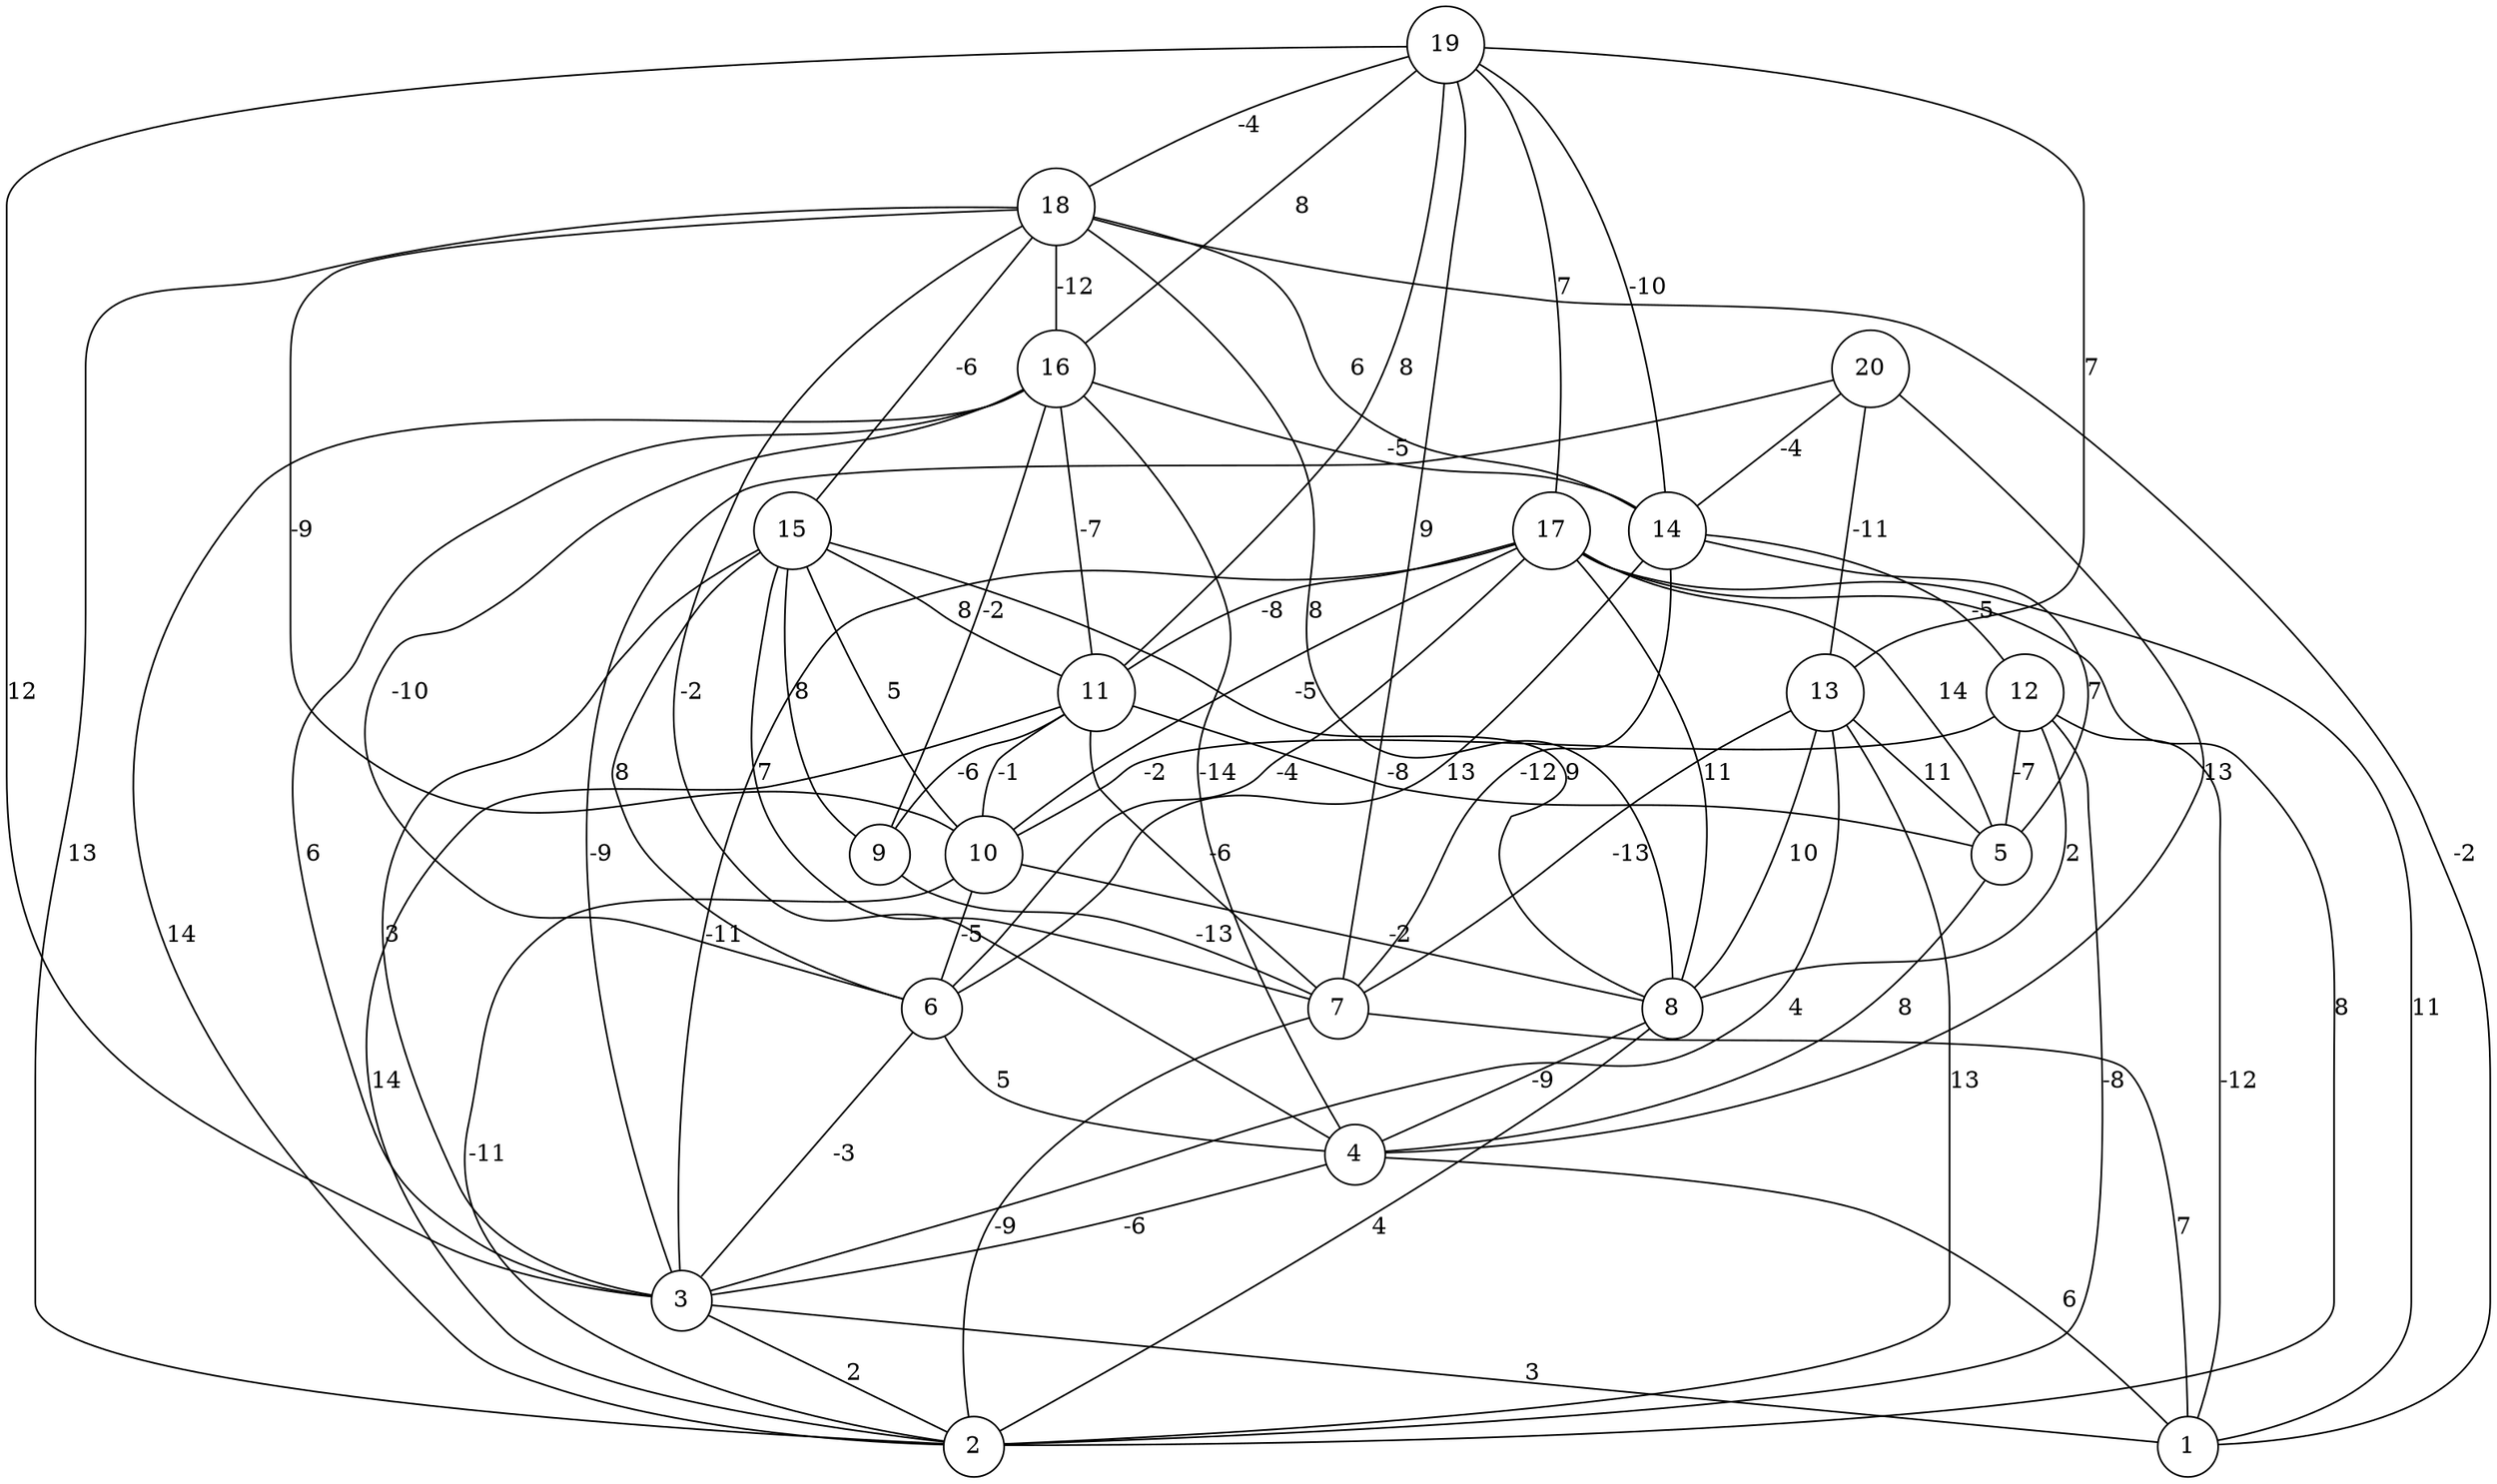 graph { 
	 fontname="Helvetica,Arial,sans-serif" 
	 node [shape = circle]; 
	 20 -- 3 [label = "-9"];
	 20 -- 4 [label = "13"];
	 20 -- 13 [label = "-11"];
	 20 -- 14 [label = "-4"];
	 19 -- 3 [label = "12"];
	 19 -- 7 [label = "9"];
	 19 -- 11 [label = "8"];
	 19 -- 13 [label = "7"];
	 19 -- 14 [label = "-10"];
	 19 -- 16 [label = "8"];
	 19 -- 17 [label = "7"];
	 19 -- 18 [label = "-4"];
	 18 -- 1 [label = "-2"];
	 18 -- 2 [label = "13"];
	 18 -- 4 [label = "-2"];
	 18 -- 8 [label = "8"];
	 18 -- 10 [label = "-9"];
	 18 -- 14 [label = "6"];
	 18 -- 15 [label = "-6"];
	 18 -- 16 [label = "-12"];
	 17 -- 1 [label = "11"];
	 17 -- 2 [label = "8"];
	 17 -- 3 [label = "-11"];
	 17 -- 5 [label = "14"];
	 17 -- 6 [label = "-4"];
	 17 -- 8 [label = "11"];
	 17 -- 10 [label = "-5"];
	 17 -- 11 [label = "-8"];
	 16 -- 2 [label = "14"];
	 16 -- 3 [label = "6"];
	 16 -- 4 [label = "-14"];
	 16 -- 6 [label = "-10"];
	 16 -- 9 [label = "-2"];
	 16 -- 11 [label = "-7"];
	 16 -- 14 [label = "-5"];
	 15 -- 3 [label = "3"];
	 15 -- 6 [label = "8"];
	 15 -- 7 [label = "7"];
	 15 -- 8 [label = "9"];
	 15 -- 9 [label = "8"];
	 15 -- 10 [label = "5"];
	 15 -- 11 [label = "8"];
	 14 -- 5 [label = "7"];
	 14 -- 6 [label = "13"];
	 14 -- 7 [label = "-12"];
	 14 -- 12 [label = "-5"];
	 13 -- 2 [label = "13"];
	 13 -- 3 [label = "4"];
	 13 -- 5 [label = "11"];
	 13 -- 7 [label = "-13"];
	 13 -- 8 [label = "10"];
	 12 -- 1 [label = "-12"];
	 12 -- 2 [label = "-8"];
	 12 -- 5 [label = "-7"];
	 12 -- 8 [label = "2"];
	 12 -- 10 [label = "-2"];
	 11 -- 2 [label = "14"];
	 11 -- 5 [label = "-8"];
	 11 -- 7 [label = "-6"];
	 11 -- 9 [label = "-6"];
	 11 -- 10 [label = "-1"];
	 10 -- 2 [label = "-11"];
	 10 -- 6 [label = "-5"];
	 10 -- 8 [label = "-2"];
	 9 -- 7 [label = "-13"];
	 8 -- 2 [label = "4"];
	 8 -- 4 [label = "-9"];
	 7 -- 1 [label = "7"];
	 7 -- 2 [label = "-9"];
	 6 -- 3 [label = "-3"];
	 6 -- 4 [label = "5"];
	 5 -- 4 [label = "8"];
	 4 -- 1 [label = "6"];
	 4 -- 3 [label = "-6"];
	 3 -- 1 [label = "3"];
	 3 -- 2 [label = "2"];
	 1;
	 2;
	 3;
	 4;
	 5;
	 6;
	 7;
	 8;
	 9;
	 10;
	 11;
	 12;
	 13;
	 14;
	 15;
	 16;
	 17;
	 18;
	 19;
	 20;
}
